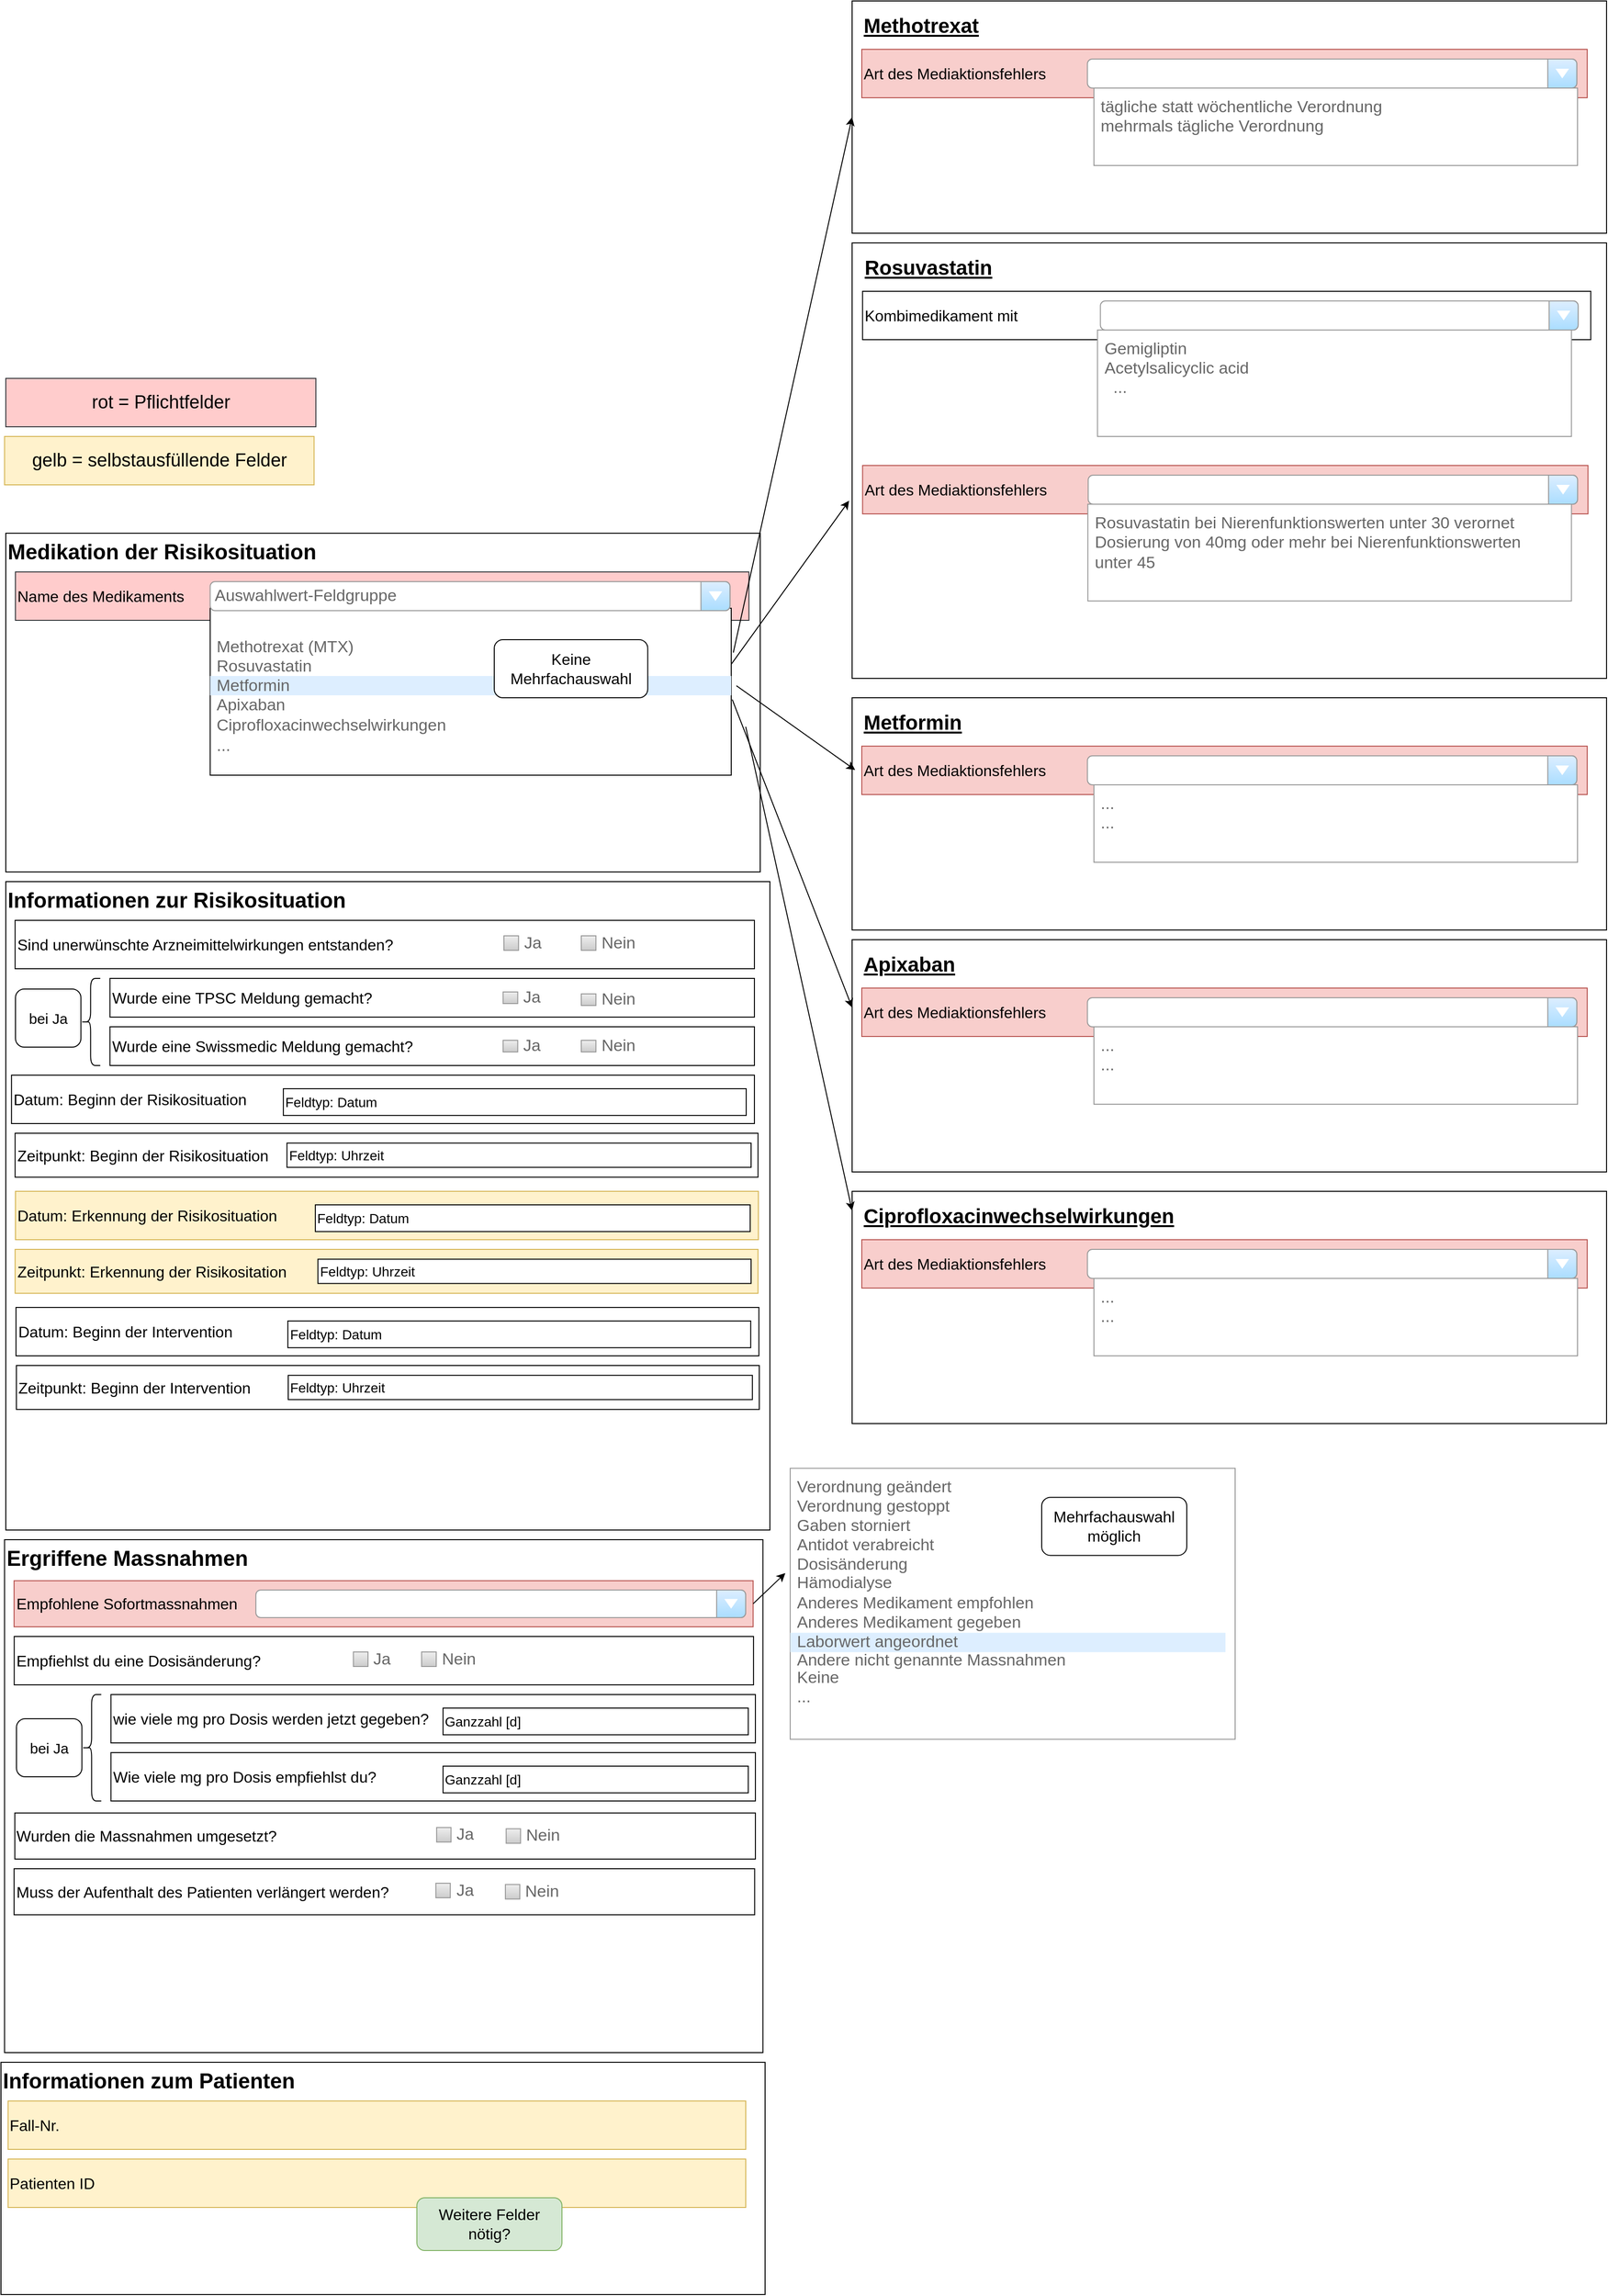 <mxfile version="21.6.8" type="github">
  <diagram name="Seite-1" id="8O7nqMV1pDiucMTswJLM">
    <mxGraphModel dx="5514" dy="3504" grid="1" gridSize="10" guides="1" tooltips="1" connect="1" arrows="1" fold="1" page="1" pageScale="1" pageWidth="827" pageHeight="1169" math="0" shadow="0">
      <root>
        <mxCell id="0" />
        <mxCell id="1" parent="0" />
        <mxCell id="Xl2gw3tBLQ9xComEteI--182" value="Ergriffene Massnahmen" style="html=1;whiteSpace=wrap;container=1;verticalAlign=top;align=left;fontStyle=1;fontSize=22;" parent="1" vertex="1">
          <mxGeometry x="-2926.29" y="-660" width="784.06" height="530" as="geometry" />
        </mxCell>
        <mxCell id="Xl2gw3tBLQ9xComEteI--183" value="&lt;font style=&quot;font-size: 16px;&quot;&gt;Empfohlene Sofortmassnahmen&lt;/font&gt;" style="html=1;whiteSpace=wrap;container=1;align=left;movable=1;resizable=1;rotatable=1;deletable=1;editable=1;locked=0;connectable=1;fillColor=#f8cecc;strokeColor=#b85450;" parent="Xl2gw3tBLQ9xComEteI--182" vertex="1">
          <mxGeometry x="9.84" y="42.4" width="764.1" height="47.6" as="geometry" />
        </mxCell>
        <mxCell id="Xl2gw3tBLQ9xComEteI--184" value="" style="strokeWidth=1;shadow=0;dashed=0;align=center;html=1;shape=mxgraph.mockup.forms.comboBox;strokeColor=#999999;fillColor=#ddeeff;align=left;fillColor2=#aaddff;mainText=;fontColor=#666666;fontSize=17;spacingLeft=3;movable=1;resizable=1;rotatable=1;deletable=1;editable=1;locked=0;connectable=1;" parent="Xl2gw3tBLQ9xComEteI--183" vertex="1">
          <mxGeometry x="250" y="9.56" width="506.37" height="28.48" as="geometry" />
        </mxCell>
        <mxCell id="Xl2gw3tBLQ9xComEteI--187" value="&lt;font style=&quot;font-size: 16px;&quot;&gt;Muss der Aufenthalt des Patienten verlängert werden?&lt;/font&gt;" style="html=1;whiteSpace=wrap;container=1;align=left;movable=1;resizable=1;rotatable=1;deletable=1;editable=1;locked=0;connectable=1;" parent="Xl2gw3tBLQ9xComEteI--182" vertex="1">
          <mxGeometry x="9.845" y="340" width="765.666" height="47.6" as="geometry" />
        </mxCell>
        <mxCell id="Xl2gw3tBLQ9xComEteI--188" value="Ja" style="strokeWidth=1;shadow=0;dashed=0;align=center;html=1;shape=mxgraph.mockup.forms.rrect;rSize=0;fillColor=#eeeeee;strokeColor=#999999;gradientColor=#cccccc;align=left;spacingLeft=4;fontSize=17;fontColor=#666666;labelPosition=right;" parent="Xl2gw3tBLQ9xComEteI--187" vertex="1">
          <mxGeometry x="436.088" y="15" width="14.874" height="15" as="geometry" />
        </mxCell>
        <mxCell id="Xl2gw3tBLQ9xComEteI--189" value="Nein" style="strokeWidth=1;shadow=0;dashed=0;align=center;html=1;shape=mxgraph.mockup.forms.rrect;rSize=0;fillColor=#eeeeee;strokeColor=#999999;gradientColor=#cccccc;align=left;spacingLeft=4;fontSize=17;fontColor=#666666;labelPosition=right;" parent="Xl2gw3tBLQ9xComEteI--187" vertex="1">
          <mxGeometry x="507.979" y="16.3" width="14.874" height="15" as="geometry" />
        </mxCell>
        <mxCell id="Xl2gw3tBLQ9xComEteI--190" value="&lt;font style=&quot;font-size: 16px;&quot;&gt;Wurden die Massnahmen umgesetzt?&lt;/font&gt;" style="html=1;whiteSpace=wrap;container=1;align=left;movable=1;resizable=1;rotatable=1;deletable=1;editable=1;locked=0;connectable=1;" parent="Xl2gw3tBLQ9xComEteI--182" vertex="1">
          <mxGeometry x="10.625" y="282.4" width="765.666" height="47.6" as="geometry" />
        </mxCell>
        <mxCell id="Xl2gw3tBLQ9xComEteI--191" value="Ja" style="strokeWidth=1;shadow=0;dashed=0;align=center;html=1;shape=mxgraph.mockup.forms.rrect;rSize=0;fillColor=#eeeeee;strokeColor=#999999;gradientColor=#cccccc;align=left;spacingLeft=4;fontSize=17;fontColor=#666666;labelPosition=right;" parent="Xl2gw3tBLQ9xComEteI--190" vertex="1">
          <mxGeometry x="436.088" y="15" width="14.874" height="15" as="geometry" />
        </mxCell>
        <mxCell id="Xl2gw3tBLQ9xComEteI--192" value="Nein" style="strokeWidth=1;shadow=0;dashed=0;align=center;html=1;shape=mxgraph.mockup.forms.rrect;rSize=0;fillColor=#eeeeee;strokeColor=#999999;gradientColor=#cccccc;align=left;spacingLeft=4;fontSize=17;fontColor=#666666;labelPosition=right;" parent="Xl2gw3tBLQ9xComEteI--190" vertex="1">
          <mxGeometry x="507.979" y="16.3" width="14.874" height="15" as="geometry" />
        </mxCell>
        <mxCell id="FquiktFZvUAVzPGzPpoy-2" value="&lt;font style=&quot;font-size: 16px;&quot;&gt;wie viele mg pro Dosis werden jetzt gegeben?&lt;/font&gt;" style="html=1;whiteSpace=wrap;container=1;align=left;movable=1;resizable=1;rotatable=1;deletable=1;editable=1;locked=0;connectable=1;" parent="Xl2gw3tBLQ9xComEteI--182" vertex="1">
          <mxGeometry x="110" y="160" width="666.29" height="50" as="geometry" />
        </mxCell>
        <mxCell id="FquiktFZvUAVzPGzPpoy-3" value="&lt;font style=&quot;font-size: 14px;&quot;&gt;Ganzzahl [d]&lt;/font&gt;" style="rounded=0;whiteSpace=wrap;html=1;align=left;" parent="FquiktFZvUAVzPGzPpoy-2" vertex="1">
          <mxGeometry x="343.357" y="14" width="315.575" height="27.62" as="geometry" />
        </mxCell>
        <mxCell id="FquiktFZvUAVzPGzPpoy-4" value="&lt;font style=&quot;font-size: 16px;&quot;&gt;Wie viele mg pro Dosis empfiehlst du?&lt;/font&gt;" style="html=1;whiteSpace=wrap;container=1;align=left;movable=1;resizable=1;rotatable=1;deletable=1;editable=1;locked=0;connectable=1;" parent="Xl2gw3tBLQ9xComEteI--182" vertex="1">
          <mxGeometry x="110" y="220" width="666.29" height="50" as="geometry" />
        </mxCell>
        <mxCell id="FquiktFZvUAVzPGzPpoy-5" value="&lt;font style=&quot;font-size: 14px;&quot;&gt;Ganzzahl [d]&lt;/font&gt;" style="rounded=0;whiteSpace=wrap;html=1;align=left;" parent="FquiktFZvUAVzPGzPpoy-4" vertex="1">
          <mxGeometry x="343.357" y="14" width="315.575" height="27.62" as="geometry" />
        </mxCell>
        <mxCell id="FquiktFZvUAVzPGzPpoy-6" value="" style="shape=curlyBracket;whiteSpace=wrap;html=1;rounded=1;labelPosition=left;verticalLabelPosition=middle;align=right;verticalAlign=middle;" parent="Xl2gw3tBLQ9xComEteI--182" vertex="1">
          <mxGeometry x="80" y="160" width="20" height="110" as="geometry" />
        </mxCell>
        <mxCell id="FquiktFZvUAVzPGzPpoy-51" value="&lt;font style=&quot;font-size: 15px;&quot;&gt;bei Ja&lt;/font&gt;" style="rounded=1;whiteSpace=wrap;html=1;" parent="Xl2gw3tBLQ9xComEteI--182" vertex="1">
          <mxGeometry x="12.33" y="185" width="67.65" height="60" as="geometry" />
        </mxCell>
        <mxCell id="FquiktFZvUAVzPGzPpoy-77" value="&lt;font style=&quot;font-size: 16px;&quot;&gt;Empfiehlst du eine Dosisänderung?&lt;/font&gt;" style="html=1;whiteSpace=wrap;container=1;align=left;movable=1;resizable=1;rotatable=1;deletable=1;editable=1;locked=0;connectable=1;" parent="Xl2gw3tBLQ9xComEteI--182" vertex="1">
          <mxGeometry x="10" y="100" width="764.35" height="50" as="geometry" />
        </mxCell>
        <mxCell id="FquiktFZvUAVzPGzPpoy-78" value="Ja" style="strokeWidth=1;shadow=0;dashed=0;align=center;html=1;shape=mxgraph.mockup.forms.rrect;rSize=0;fillColor=#eeeeee;strokeColor=#999999;gradientColor=#cccccc;align=left;spacingLeft=4;fontSize=17;fontColor=#666666;labelPosition=right;" parent="FquiktFZvUAVzPGzPpoy-77" vertex="1">
          <mxGeometry x="350.633" y="16" width="15.118" height="15" as="geometry" />
        </mxCell>
        <mxCell id="FquiktFZvUAVzPGzPpoy-79" value="Nein" style="strokeWidth=1;shadow=0;dashed=0;align=center;html=1;shape=mxgraph.mockup.forms.rrect;rSize=0;fillColor=#eeeeee;strokeColor=#999999;gradientColor=#cccccc;align=left;spacingLeft=4;fontSize=17;fontColor=#666666;labelPosition=right;" parent="FquiktFZvUAVzPGzPpoy-77" vertex="1">
          <mxGeometry x="421.185" y="16" width="15.118" height="15" as="geometry" />
        </mxCell>
        <mxCell id="Xl2gw3tBLQ9xComEteI--193" value="" style="strokeWidth=1;shadow=0;dashed=0;align=center;html=1;shape=mxgraph.mockup.forms.rrect;rSize=0;strokeColor=#999999;fillColor=#ffffff;" parent="1" vertex="1">
          <mxGeometry x="-2114" y="-733.8" width="460" height="280" as="geometry" />
        </mxCell>
        <mxCell id="Xl2gw3tBLQ9xComEteI--194" value="Verordnung gestoppt" style="strokeWidth=1;shadow=0;dashed=0;align=center;html=1;shape=mxgraph.mockup.forms.anchor;fontSize=17;fontColor=#666666;align=left;spacingLeft=5;resizeWidth=1;whiteSpace=wrap;" parent="Xl2gw3tBLQ9xComEteI--193" vertex="1">
          <mxGeometry width="450" height="20" relative="1" as="geometry">
            <mxPoint y="30" as="offset" />
          </mxGeometry>
        </mxCell>
        <mxCell id="Xl2gw3tBLQ9xComEteI--195" value="Gaben storniert" style="strokeWidth=1;shadow=0;dashed=0;align=center;html=1;shape=mxgraph.mockup.forms.anchor;fontSize=17;fontColor=#666666;align=left;spacingLeft=5;resizeWidth=1;whiteSpace=wrap;" parent="Xl2gw3tBLQ9xComEteI--193" vertex="1">
          <mxGeometry width="450" height="20" relative="1" as="geometry">
            <mxPoint y="50" as="offset" />
          </mxGeometry>
        </mxCell>
        <mxCell id="Xl2gw3tBLQ9xComEteI--196" value="Laborwert angeordnet" style="strokeWidth=1;shadow=0;dashed=0;align=center;html=1;shape=mxgraph.mockup.forms.rrect;rSize=0;fontSize=17;fontColor=#666666;align=left;spacingLeft=5;fillColor=#ddeeff;strokeColor=none;resizeWidth=1;whiteSpace=wrap;labelBorderColor=none;" parent="Xl2gw3tBLQ9xComEteI--193" vertex="1">
          <mxGeometry width="450" height="20" relative="1" as="geometry">
            <mxPoint y="170" as="offset" />
          </mxGeometry>
        </mxCell>
        <mxCell id="Xl2gw3tBLQ9xComEteI--197" value="Dosisänderung" style="strokeWidth=1;shadow=0;dashed=0;align=center;html=1;shape=mxgraph.mockup.forms.anchor;fontSize=17;fontColor=#666666;align=left;spacingLeft=5;resizeWidth=1;whiteSpace=wrap;" parent="Xl2gw3tBLQ9xComEteI--193" vertex="1">
          <mxGeometry width="450" height="20" relative="1" as="geometry">
            <mxPoint y="90" as="offset" />
          </mxGeometry>
        </mxCell>
        <mxCell id="Xl2gw3tBLQ9xComEteI--198" value="..." style="strokeWidth=1;shadow=0;dashed=0;align=center;html=1;shape=mxgraph.mockup.forms.anchor;fontSize=17;fontColor=#666666;align=left;spacingLeft=5;resizeWidth=1;whiteSpace=wrap;container=0;" parent="Xl2gw3tBLQ9xComEteI--193" vertex="1">
          <mxGeometry y="226.66" width="450" height="20" as="geometry">
            <mxRectangle x="-1530" y="270" width="60" height="30" as="alternateBounds" />
          </mxGeometry>
        </mxCell>
        <mxCell id="Xl2gw3tBLQ9xComEteI--199" value="Hämodialyse" style="strokeWidth=1;shadow=0;dashed=0;align=center;html=1;shape=mxgraph.mockup.forms.anchor;fontSize=17;fontColor=#666666;align=left;spacingLeft=5;resizeWidth=1;whiteSpace=wrap;" parent="Xl2gw3tBLQ9xComEteI--193" vertex="1">
          <mxGeometry y="110" width="450" height="16.66" as="geometry" />
        </mxCell>
        <mxCell id="Xl2gw3tBLQ9xComEteI--200" value="Keine" style="strokeWidth=1;shadow=0;dashed=0;align=center;html=1;shape=mxgraph.mockup.forms.anchor;fontSize=17;fontColor=#666666;align=left;spacingLeft=5;resizeWidth=1;whiteSpace=wrap;" parent="Xl2gw3tBLQ9xComEteI--193" vertex="1">
          <mxGeometry y="206.66" width="450" height="20" as="geometry" />
        </mxCell>
        <mxCell id="Xl2gw3tBLQ9xComEteI--201" value="Andere nicht genannte Massnahmen" style="strokeWidth=1;shadow=0;dashed=0;align=center;html=1;shape=mxgraph.mockup.forms.anchor;fontSize=17;fontColor=#666666;align=left;spacingLeft=5;resizeWidth=1;whiteSpace=wrap;" parent="Xl2gw3tBLQ9xComEteI--193" vertex="1">
          <mxGeometry y="190" width="450" height="16.66" as="geometry" />
        </mxCell>
        <mxCell id="Xl2gw3tBLQ9xComEteI--202" value="Anderes Medikament empfohlen" style="strokeWidth=1;shadow=0;dashed=0;align=center;html=1;shape=mxgraph.mockup.forms.anchor;fontSize=17;fontColor=#666666;align=left;spacingLeft=5;resizeWidth=1;whiteSpace=wrap;" parent="Xl2gw3tBLQ9xComEteI--193" vertex="1">
          <mxGeometry y="130" width="450" height="20" as="geometry" />
        </mxCell>
        <mxCell id="Xl2gw3tBLQ9xComEteI--203" value="Anderes Medikament gegeben" style="strokeWidth=1;shadow=0;dashed=0;align=center;html=1;shape=mxgraph.mockup.forms.anchor;fontSize=17;fontColor=#666666;align=left;spacingLeft=5;resizeWidth=1;whiteSpace=wrap;" parent="Xl2gw3tBLQ9xComEteI--193" vertex="1">
          <mxGeometry y="150" width="450" height="20" as="geometry" />
        </mxCell>
        <mxCell id="Xl2gw3tBLQ9xComEteI--204" value="Antidot verabreicht" style="strokeWidth=1;shadow=0;dashed=0;align=center;html=1;shape=mxgraph.mockup.forms.anchor;fontSize=17;fontColor=#666666;align=left;spacingLeft=5;resizeWidth=1;whiteSpace=wrap;container=0;" parent="Xl2gw3tBLQ9xComEteI--193" vertex="1">
          <mxGeometry y="70" width="450" height="20" as="geometry">
            <mxRectangle x="-1530" y="270" width="60" height="30" as="alternateBounds" />
          </mxGeometry>
        </mxCell>
        <mxCell id="Xl2gw3tBLQ9xComEteI--205" value="&lt;font style=&quot;font-size: 16px;&quot;&gt;Mehrfachauswahl möglich&lt;/font&gt;" style="rounded=1;whiteSpace=wrap;html=1;" parent="Xl2gw3tBLQ9xComEteI--193" vertex="1">
          <mxGeometry x="260" y="30" width="150" height="60" as="geometry" />
        </mxCell>
        <mxCell id="FquiktFZvUAVzPGzPpoy-52" value="Verordnung geändert" style="strokeWidth=1;shadow=0;dashed=0;align=center;html=1;shape=mxgraph.mockup.forms.anchor;fontSize=17;fontColor=#666666;align=left;spacingLeft=5;resizeWidth=1;whiteSpace=wrap;" parent="Xl2gw3tBLQ9xComEteI--193" vertex="1">
          <mxGeometry y="10" width="450" height="20" as="geometry" />
        </mxCell>
        <mxCell id="Xl2gw3tBLQ9xComEteI--206" value="" style="endArrow=classic;html=1;rounded=0;entryX=-0.011;entryY=0.387;entryDx=0;entryDy=0;entryPerimeter=0;exitX=1;exitY=0.5;exitDx=0;exitDy=0;" parent="1" source="Xl2gw3tBLQ9xComEteI--183" target="Xl2gw3tBLQ9xComEteI--193" edge="1">
          <mxGeometry width="50" height="50" relative="1" as="geometry">
            <mxPoint x="-2386.87" y="-190" as="sourcePoint" />
            <mxPoint x="-2336.87" y="-240" as="targetPoint" />
          </mxGeometry>
        </mxCell>
        <mxCell id="Xl2gw3tBLQ9xComEteI--208" value="Medikation der Risikosituation" style="html=1;whiteSpace=wrap;container=1;verticalAlign=top;align=left;fontStyle=1;fontSize=22;" parent="1" vertex="1">
          <mxGeometry x="-2925.0" y="-1700.0" width="780" height="350" as="geometry" />
        </mxCell>
        <mxCell id="Xl2gw3tBLQ9xComEteI--209" value="&lt;font style=&quot;font-size: 16px;&quot;&gt;Name des Medikaments&lt;/font&gt;" style="html=1;whiteSpace=wrap;container=1;align=left;movable=0;resizable=0;rotatable=0;deletable=0;editable=0;locked=1;connectable=0;fillColor=#ffcccc;strokeColor=#36393d;" parent="Xl2gw3tBLQ9xComEteI--208" vertex="1">
          <mxGeometry x="9.95" y="40" width="758.37" height="50" as="geometry" />
        </mxCell>
        <mxCell id="Xl2gw3tBLQ9xComEteI--98" value="" style="strokeWidth=1;shadow=0;dashed=0;align=center;html=1;shape=mxgraph.mockup.forms.rrect;rSize=0;movable=0;resizable=0;rotatable=0;deletable=0;editable=0;locked=1;connectable=0;" parent="Xl2gw3tBLQ9xComEteI--208" vertex="1">
          <mxGeometry x="211.3" y="77.5" width="538.7" height="172.5" as="geometry" />
        </mxCell>
        <mxCell id="Xl2gw3tBLQ9xComEteI--99" value="Methotrexat (MTX)" style="strokeWidth=1;shadow=0;dashed=0;align=center;html=1;shape=mxgraph.mockup.forms.anchor;fontSize=17;fontColor=#666666;align=left;spacingLeft=5;resizeWidth=1;whiteSpace=wrap;" parent="Xl2gw3tBLQ9xComEteI--98" vertex="1">
          <mxGeometry width="538.7" height="20" relative="1" as="geometry">
            <mxPoint y="30" as="offset" />
          </mxGeometry>
        </mxCell>
        <mxCell id="Xl2gw3tBLQ9xComEteI--100" value="Rosuvastatin" style="strokeWidth=1;shadow=0;dashed=0;align=center;html=1;shape=mxgraph.mockup.forms.anchor;fontSize=17;fontColor=#666666;align=left;spacingLeft=5;resizeWidth=1;whiteSpace=wrap;" parent="Xl2gw3tBLQ9xComEteI--98" vertex="1">
          <mxGeometry width="538.7" height="20" relative="1" as="geometry">
            <mxPoint y="50" as="offset" />
          </mxGeometry>
        </mxCell>
        <mxCell id="Xl2gw3tBLQ9xComEteI--101" value="Metformin" style="strokeWidth=1;shadow=0;dashed=0;align=center;html=1;shape=mxgraph.mockup.forms.rrect;rSize=0;fontSize=17;fontColor=#666666;align=left;spacingLeft=5;fillColor=#ddeeff;strokeColor=none;resizeWidth=1;whiteSpace=wrap;" parent="Xl2gw3tBLQ9xComEteI--98" vertex="1">
          <mxGeometry width="538.7" height="20" relative="1" as="geometry">
            <mxPoint y="70" as="offset" />
          </mxGeometry>
        </mxCell>
        <mxCell id="Xl2gw3tBLQ9xComEteI--102" value="Apixaban" style="strokeWidth=1;shadow=0;dashed=0;align=center;html=1;shape=mxgraph.mockup.forms.anchor;fontSize=17;fontColor=#666666;align=left;spacingLeft=5;resizeWidth=1;whiteSpace=wrap;" parent="Xl2gw3tBLQ9xComEteI--98" vertex="1">
          <mxGeometry width="538.7" height="20" relative="1" as="geometry">
            <mxPoint y="90" as="offset" />
          </mxGeometry>
        </mxCell>
        <mxCell id="Jt8GE6jkNL4GzKu6u1VT-1" value="Ciprofloxacinwechselwirkungen" style="strokeWidth=1;shadow=0;dashed=0;align=center;html=1;shape=mxgraph.mockup.forms.anchor;fontSize=17;fontColor=#666666;align=left;spacingLeft=5;resizeWidth=1;whiteSpace=wrap;" vertex="1" parent="Xl2gw3tBLQ9xComEteI--98">
          <mxGeometry y="111.618" width="538.7" height="20.294" as="geometry" />
        </mxCell>
        <mxCell id="Jt8GE6jkNL4GzKu6u1VT-2" value="..." style="strokeWidth=1;shadow=0;dashed=0;align=center;html=1;shape=mxgraph.mockup.forms.anchor;fontSize=17;fontColor=#666666;align=left;spacingLeft=5;resizeWidth=1;whiteSpace=wrap;" vertex="1" parent="Xl2gw3tBLQ9xComEteI--98">
          <mxGeometry y="131.912" width="538.7" height="20.294" as="geometry" />
        </mxCell>
        <mxCell id="Xl2gw3tBLQ9xComEteI--103" value="&lt;font style=&quot;font-size: 16px;&quot;&gt;Keine Mehrfachauswahl&lt;/font&gt;" style="rounded=1;whiteSpace=wrap;html=1;" parent="Xl2gw3tBLQ9xComEteI--98" vertex="1">
          <mxGeometry x="293.7" y="32.5" width="158.71" height="60" as="geometry" />
        </mxCell>
        <mxCell id="Xl2gw3tBLQ9xComEteI--236" value="Auswahlwert-Feldgruppe" style="strokeWidth=1;shadow=0;dashed=0;align=center;html=1;shape=mxgraph.mockup.forms.comboBox;strokeColor=#999999;fillColor=#ddeeff;align=left;fillColor2=#aaddff;mainText=;fontColor=#666666;fontSize=17;spacingLeft=3;container=1;movable=1;resizable=1;rotatable=1;deletable=1;editable=1;locked=0;connectable=1;" parent="1" vertex="1">
          <mxGeometry x="-2713.7" y="-1650.0" width="537.41" height="30" as="geometry" />
        </mxCell>
        <mxCell id="Xl2gw3tBLQ9xComEteI--39" value="" style="endArrow=classic;html=1;rounded=0;exitX=1;exitY=0.336;exitDx=0;exitDy=0;entryX=-0.004;entryY=0.592;entryDx=0;entryDy=0;entryPerimeter=0;exitPerimeter=0;" parent="1" source="Xl2gw3tBLQ9xComEteI--98" target="Xl2gw3tBLQ9xComEteI--36" edge="1">
          <mxGeometry width="50" height="50" relative="1" as="geometry">
            <mxPoint x="-1480" y="-1500" as="sourcePoint" />
            <mxPoint x="-1330" y="-1610" as="targetPoint" />
          </mxGeometry>
        </mxCell>
        <mxCell id="Xl2gw3tBLQ9xComEteI--120" value="Informationen zur Risikosituation" style="html=1;whiteSpace=wrap;container=1;verticalAlign=top;align=left;fontStyle=1;fontSize=22;" parent="1" vertex="1">
          <mxGeometry x="-2925" y="-1340" width="790" height="670" as="geometry" />
        </mxCell>
        <mxCell id="Xl2gw3tBLQ9xComEteI--129" value="&lt;font style=&quot;font-size: 16px;&quot;&gt;Datum: Erkennung der Risikosituation&lt;/font&gt;" style="html=1;whiteSpace=wrap;container=1;align=left;movable=1;resizable=1;rotatable=1;deletable=1;editable=1;locked=0;connectable=1;fillColor=#fff2cc;strokeColor=#d6b656;" parent="Xl2gw3tBLQ9xComEteI--120" vertex="1">
          <mxGeometry x="10.022" y="320" width="768.093" height="50" as="geometry" />
        </mxCell>
        <mxCell id="Xl2gw3tBLQ9xComEteI--130" value="&lt;font style=&quot;font-size: 14px;&quot;&gt;Feldtyp: Datum&lt;/font&gt;" style="rounded=0;whiteSpace=wrap;html=1;align=left;movable=1;resizable=1;rotatable=1;deletable=1;editable=1;locked=0;connectable=1;" parent="Xl2gw3tBLQ9xComEteI--129" vertex="1">
          <mxGeometry x="310" y="14" width="449.61" height="27.62" as="geometry" />
        </mxCell>
        <mxCell id="Xl2gw3tBLQ9xComEteI--131" value="&lt;font style=&quot;font-size: 16px;&quot;&gt;Zeitpunkt: Erkennung der Risikositation&lt;/font&gt;" style="html=1;whiteSpace=wrap;container=1;align=left;movable=0;resizable=0;rotatable=0;deletable=0;editable=0;locked=1;connectable=0;fillColor=#fff2cc;strokeColor=#d6b656;" parent="Xl2gw3tBLQ9xComEteI--120" vertex="1">
          <mxGeometry x="9.626" y="380" width="768.093" height="45.38" as="geometry" />
        </mxCell>
        <mxCell id="Xl2gw3tBLQ9xComEteI--132" value="&lt;font style=&quot;font-size: 14px;&quot;&gt;Feldtyp: Uhrzeit&lt;/font&gt;" style="rounded=0;whiteSpace=wrap;html=1;align=left;" parent="Xl2gw3tBLQ9xComEteI--131" vertex="1">
          <mxGeometry x="313.091" y="10.16" width="447.842" height="25.07" as="geometry" />
        </mxCell>
        <mxCell id="Jt8GE6jkNL4GzKu6u1VT-21" value="&lt;font style=&quot;font-size: 16px;&quot;&gt;Sind unerwünschte Arzneimittelwirkungen entstanden?&lt;/font&gt;" style="html=1;whiteSpace=wrap;container=1;align=left;movable=0;resizable=0;rotatable=0;deletable=0;editable=0;locked=1;connectable=0;" vertex="1" parent="Xl2gw3tBLQ9xComEteI--120">
          <mxGeometry x="9.63" y="40" width="764.35" height="50" as="geometry" />
        </mxCell>
        <mxCell id="Jt8GE6jkNL4GzKu6u1VT-63" value="" style="shape=curlyBracket;whiteSpace=wrap;html=1;rounded=1;labelPosition=left;verticalLabelPosition=middle;align=right;verticalAlign=middle;movable=0;resizable=0;rotatable=0;deletable=0;editable=0;locked=1;connectable=0;" vertex="1" parent="Xl2gw3tBLQ9xComEteI--120">
          <mxGeometry x="77.67" y="100" width="20" height="90" as="geometry" />
        </mxCell>
        <mxCell id="Jt8GE6jkNL4GzKu6u1VT-59" value="&lt;font style=&quot;font-size: 16px;&quot;&gt;Wurde eine Swissmedic Meldung gemacht?&lt;/font&gt;" style="html=1;whiteSpace=wrap;container=1;align=left;movable=0;resizable=0;rotatable=0;deletable=0;editable=0;locked=1;connectable=0;" vertex="1" parent="Xl2gw3tBLQ9xComEteI--120">
          <mxGeometry x="107.69" y="150" width="666.29" height="40" as="geometry" />
        </mxCell>
        <mxCell id="Jt8GE6jkNL4GzKu6u1VT-68" value="Ja" style="strokeWidth=1;shadow=0;dashed=0;align=center;html=1;shape=mxgraph.mockup.forms.rrect;rSize=0;fillColor=#eeeeee;strokeColor=#999999;gradientColor=#cccccc;align=left;spacingLeft=4;fontSize=17;fontColor=#666666;labelPosition=right;" vertex="1" parent="Jt8GE6jkNL4GzKu6u1VT-59">
          <mxGeometry x="406.463" y="14" width="15.118" height="12" as="geometry" />
        </mxCell>
        <mxCell id="Jt8GE6jkNL4GzKu6u1VT-69" value="Nein" style="strokeWidth=1;shadow=0;dashed=0;align=center;html=1;shape=mxgraph.mockup.forms.rrect;rSize=0;fillColor=#eeeeee;strokeColor=#999999;gradientColor=#cccccc;align=left;spacingLeft=4;fontSize=17;fontColor=#666666;labelPosition=right;" vertex="1" parent="Jt8GE6jkNL4GzKu6u1VT-59">
          <mxGeometry x="487.305" y="14" width="15.118" height="12" as="geometry" />
        </mxCell>
        <mxCell id="Jt8GE6jkNL4GzKu6u1VT-62" value="&lt;font style=&quot;font-size: 15px;&quot;&gt;bei Ja&lt;/font&gt;" style="rounded=1;whiteSpace=wrap;html=1;movable=0;resizable=0;rotatable=0;deletable=0;editable=0;locked=1;connectable=0;" vertex="1" parent="Xl2gw3tBLQ9xComEteI--120">
          <mxGeometry x="10.02" y="111" width="67.65" height="60" as="geometry" />
        </mxCell>
        <mxCell id="Jt8GE6jkNL4GzKu6u1VT-57" value="&lt;font style=&quot;font-size: 16px;&quot;&gt;Wurde eine TPSC Meldung gemacht?&lt;/font&gt;" style="html=1;whiteSpace=wrap;container=1;align=left;movable=0;resizable=0;rotatable=0;deletable=0;editable=0;locked=1;connectable=0;" vertex="1" parent="Xl2gw3tBLQ9xComEteI--120">
          <mxGeometry x="107.69" y="100" width="666.29" height="40" as="geometry" />
        </mxCell>
        <mxCell id="Jt8GE6jkNL4GzKu6u1VT-66" value="Ja" style="strokeWidth=1;shadow=0;dashed=0;align=center;html=1;shape=mxgraph.mockup.forms.rrect;rSize=0;fillColor=#eeeeee;strokeColor=#999999;gradientColor=#cccccc;align=left;spacingLeft=4;fontSize=17;fontColor=#666666;labelPosition=right;" vertex="1" parent="Jt8GE6jkNL4GzKu6u1VT-57">
          <mxGeometry x="406.463" y="14" width="15.118" height="12" as="geometry" />
        </mxCell>
        <mxCell id="Jt8GE6jkNL4GzKu6u1VT-67" value="Nein" style="strokeWidth=1;shadow=0;dashed=0;align=center;html=1;shape=mxgraph.mockup.forms.rrect;rSize=0;fillColor=#eeeeee;strokeColor=#999999;gradientColor=#cccccc;align=left;spacingLeft=4;fontSize=17;fontColor=#666666;labelPosition=right;" vertex="1" parent="Jt8GE6jkNL4GzKu6u1VT-57">
          <mxGeometry x="487.305" y="16" width="15.118" height="12" as="geometry" />
        </mxCell>
        <mxCell id="Jt8GE6jkNL4GzKu6u1VT-77" value="&lt;font style=&quot;font-size: 16px;&quot;&gt;Zeitpunkt: Beginn der Intervention&lt;/font&gt;" style="html=1;whiteSpace=wrap;container=1;align=left;movable=1;resizable=1;rotatable=1;deletable=1;editable=1;locked=0;connectable=1;" vertex="1" parent="Xl2gw3tBLQ9xComEteI--120">
          <mxGeometry x="10.952" y="500" width="768.093" height="45.38" as="geometry" />
        </mxCell>
        <mxCell id="Jt8GE6jkNL4GzKu6u1VT-78" value="&lt;font style=&quot;font-size: 14px;&quot;&gt;Feldtyp: Uhrzeit&lt;/font&gt;" style="rounded=0;whiteSpace=wrap;html=1;align=left;" vertex="1" parent="Jt8GE6jkNL4GzKu6u1VT-77">
          <mxGeometry x="281.067" y="10.16" width="479.862" height="25.07" as="geometry" />
        </mxCell>
        <mxCell id="Jt8GE6jkNL4GzKu6u1VT-79" value="&lt;font style=&quot;font-size: 16px;&quot;&gt;Datum: Beginn der Intervention&lt;/font&gt;" style="html=1;whiteSpace=wrap;container=1;align=left;movable=1;resizable=1;rotatable=1;deletable=1;editable=1;locked=0;connectable=1;" vertex="1" parent="Xl2gw3tBLQ9xComEteI--120">
          <mxGeometry x="10.55" y="440" width="768.09" height="50" as="geometry" />
        </mxCell>
        <mxCell id="Jt8GE6jkNL4GzKu6u1VT-80" value="&lt;font style=&quot;font-size: 14px;&quot;&gt;Feldtyp: Datum&lt;/font&gt;" style="rounded=0;whiteSpace=wrap;html=1;align=left;" vertex="1" parent="Jt8GE6jkNL4GzKu6u1VT-79">
          <mxGeometry x="281.066" y="14.0" width="478.546" height="27.62" as="geometry" />
        </mxCell>
        <mxCell id="Jt8GE6jkNL4GzKu6u1VT-75" value="&lt;font style=&quot;font-size: 16px;&quot;&gt;Datum: Beginn der Risikosituation&lt;/font&gt;" style="html=1;whiteSpace=wrap;container=1;align=left;movable=1;resizable=1;rotatable=1;deletable=1;editable=1;locked=0;connectable=1;" vertex="1" parent="Xl2gw3tBLQ9xComEteI--120">
          <mxGeometry x="5.89" y="200.0" width="768.09" height="50" as="geometry" />
        </mxCell>
        <mxCell id="Jt8GE6jkNL4GzKu6u1VT-76" value="&lt;font style=&quot;font-size: 14px;&quot;&gt;Feldtyp: Datum&lt;/font&gt;" style="rounded=0;whiteSpace=wrap;html=1;align=left;" vertex="1" parent="Jt8GE6jkNL4GzKu6u1VT-75">
          <mxGeometry x="281.066" y="14.0" width="478.546" height="27.62" as="geometry" />
        </mxCell>
        <mxCell id="Jt8GE6jkNL4GzKu6u1VT-23" value="Nein" style="strokeWidth=1;shadow=0;dashed=0;align=center;html=1;shape=mxgraph.mockup.forms.rrect;rSize=0;fillColor=#eeeeee;strokeColor=#999999;gradientColor=#cccccc;align=left;spacingLeft=4;fontSize=17;fontColor=#666666;labelPosition=right;" vertex="1" parent="1">
          <mxGeometry x="-2330.005" y="-1284" width="15.118" height="15" as="geometry" />
        </mxCell>
        <mxCell id="Jt8GE6jkNL4GzKu6u1VT-22" value="Ja" style="strokeWidth=1;shadow=0;dashed=0;align=center;html=1;shape=mxgraph.mockup.forms.rrect;rSize=0;fillColor=#eeeeee;strokeColor=#999999;gradientColor=#cccccc;align=left;spacingLeft=4;fontSize=17;fontColor=#666666;labelPosition=right;" vertex="1" parent="1">
          <mxGeometry x="-2409.997" y="-1284" width="15.118" height="15" as="geometry" />
        </mxCell>
        <mxCell id="Jt8GE6jkNL4GzKu6u1VT-28" value="" style="group" vertex="1" connectable="0" parent="1">
          <mxGeometry x="-2050.0" y="-2000.0" width="780" height="450" as="geometry" />
        </mxCell>
        <mxCell id="Xl2gw3tBLQ9xComEteI--36" value="" style="html=1;whiteSpace=wrap;container=0;verticalAlign=top;align=left;fontStyle=1;fontSize=22;" parent="Jt8GE6jkNL4GzKu6u1VT-28" vertex="1">
          <mxGeometry width="780" height="450" as="geometry" />
        </mxCell>
        <mxCell id="Xl2gw3tBLQ9xComEteI--37" value="&lt;font style=&quot;font-size: 16px;&quot;&gt;Kombimedikament mit&lt;/font&gt;" style="html=1;whiteSpace=wrap;container=1;align=left;movable=1;resizable=1;rotatable=1;deletable=1;editable=1;locked=0;connectable=1;" parent="Jt8GE6jkNL4GzKu6u1VT-28" vertex="1">
          <mxGeometry x="10.81" y="50" width="752.9" height="50" as="geometry" />
        </mxCell>
        <mxCell id="Xl2gw3tBLQ9xComEteI--38" value="&lt;table&gt;&lt;tbody&gt;&lt;tr&gt;&lt;td&gt;&lt;br&gt;&lt;/td&gt;&lt;/tr&gt;&lt;tr&gt;&lt;td&gt;&lt;br&gt;&lt;/td&gt;&lt;/tr&gt;&lt;tr&gt;&lt;td&gt;&lt;br&gt;&lt;/td&gt;&lt;/tr&gt;&lt;tr&gt;&lt;td&gt;&lt;br&gt;&lt;/td&gt;&lt;/tr&gt;&lt;tr&gt;&lt;td&gt;&lt;br&gt;&lt;/td&gt;&lt;/tr&gt;&lt;/tbody&gt;&lt;/table&gt;" style="strokeWidth=1;shadow=0;dashed=0;align=center;html=1;shape=mxgraph.mockup.forms.comboBox;strokeColor=#999999;fillColor=#ddeeff;align=left;fillColor2=#aaddff;mainText=;fontColor=#666666;fontSize=17;spacingLeft=3;container=0;movable=1;resizable=1;rotatable=1;deletable=1;editable=1;locked=0;connectable=1;" parent="Xl2gw3tBLQ9xComEteI--37" vertex="1">
          <mxGeometry x="245.886" y="10" width="493.941" height="30" as="geometry" />
        </mxCell>
        <mxCell id="Xl2gw3tBLQ9xComEteI--264" value="" style="strokeWidth=1;shadow=0;dashed=0;align=center;html=1;shape=mxgraph.mockup.forms.rrect;rSize=0;strokeColor=#999999;fillColor=#ffffff;movable=1;resizable=1;rotatable=1;deletable=1;editable=1;locked=0;connectable=1;" parent="Jt8GE6jkNL4GzKu6u1VT-28" vertex="1">
          <mxGeometry x="253.71" y="90" width="490" height="110" as="geometry" />
        </mxCell>
        <mxCell id="Xl2gw3tBLQ9xComEteI--265" value="Gemigliptin" style="strokeWidth=1;shadow=0;dashed=0;align=center;html=1;shape=mxgraph.mockup.forms.anchor;fontSize=17;fontColor=#666666;align=left;spacingLeft=5;resizeWidth=1;whiteSpace=wrap;" parent="Xl2gw3tBLQ9xComEteI--264" vertex="1">
          <mxGeometry width="490" height="20" relative="1" as="geometry">
            <mxPoint y="10" as="offset" />
          </mxGeometry>
        </mxCell>
        <mxCell id="Xl2gw3tBLQ9xComEteI--266" value="Acetylsalicyclic acid" style="strokeWidth=1;shadow=0;dashed=0;align=center;html=1;shape=mxgraph.mockup.forms.anchor;fontSize=17;fontColor=#666666;align=left;spacingLeft=5;resizeWidth=1;whiteSpace=wrap;" parent="Xl2gw3tBLQ9xComEteI--264" vertex="1">
          <mxGeometry width="490" height="20" relative="1" as="geometry">
            <mxPoint y="30" as="offset" />
          </mxGeometry>
        </mxCell>
        <mxCell id="Xl2gw3tBLQ9xComEteI--268" value="..." style="strokeWidth=1;shadow=0;dashed=0;align=center;html=1;shape=mxgraph.mockup.forms.anchor;fontSize=17;fontColor=#666666;align=left;spacingLeft=5;resizeWidth=1;whiteSpace=wrap;" parent="Xl2gw3tBLQ9xComEteI--264" vertex="1">
          <mxGeometry width="490" height="20" relative="1" as="geometry">
            <mxPoint x="9" y="50" as="offset" />
          </mxGeometry>
        </mxCell>
        <mxCell id="Jt8GE6jkNL4GzKu6u1VT-12" value="&lt;font style=&quot;font-size: 16px;&quot;&gt;Art des Mediaktionsfehlers&lt;/font&gt;" style="html=1;whiteSpace=wrap;container=1;align=left;movable=1;resizable=1;rotatable=1;deletable=1;editable=1;locked=0;connectable=1;fillColor=#f8cecc;strokeColor=#b85450;" vertex="1" parent="Jt8GE6jkNL4GzKu6u1VT-28">
          <mxGeometry x="10.81" y="230.0" width="750" height="50" as="geometry" />
        </mxCell>
        <mxCell id="Jt8GE6jkNL4GzKu6u1VT-13" value="&lt;table&gt;&lt;tbody&gt;&lt;tr&gt;&lt;td&gt;&lt;br&gt;&lt;/td&gt;&lt;/tr&gt;&lt;tr&gt;&lt;td&gt;&lt;br&gt;&lt;/td&gt;&lt;/tr&gt;&lt;tr&gt;&lt;td&gt;&lt;br&gt;&lt;/td&gt;&lt;/tr&gt;&lt;tr&gt;&lt;td&gt;&lt;br&gt;&lt;/td&gt;&lt;/tr&gt;&lt;tr&gt;&lt;td&gt;&lt;br&gt;&lt;/td&gt;&lt;/tr&gt;&lt;/tbody&gt;&lt;/table&gt;" style="strokeWidth=1;shadow=0;dashed=0;align=center;html=1;shape=mxgraph.mockup.forms.comboBox;strokeColor=#999999;fillColor=#ddeeff;align=left;fillColor2=#aaddff;mainText=;fontColor=#666666;fontSize=17;spacingLeft=3;container=0;movable=1;resizable=1;rotatable=1;deletable=1;editable=1;locked=0;connectable=1;" vertex="1" parent="Jt8GE6jkNL4GzKu6u1VT-12">
          <mxGeometry x="233.279" y="10" width="505.96" height="30" as="geometry" />
        </mxCell>
        <mxCell id="Jt8GE6jkNL4GzKu6u1VT-15" value="" style="strokeWidth=1;shadow=0;dashed=0;align=center;html=1;shape=mxgraph.mockup.forms.rrect;rSize=0;strokeColor=#999999;fillColor=#ffffff;movable=1;resizable=1;rotatable=1;deletable=1;editable=1;locked=0;connectable=1;" vertex="1" parent="Jt8GE6jkNL4GzKu6u1VT-28">
          <mxGeometry x="243.71" y="270" width="500" height="100" as="geometry" />
        </mxCell>
        <mxCell id="Jt8GE6jkNL4GzKu6u1VT-16" value="Rosuvastatin bei Nierenfunktionswerten unter 30 verornet" style="strokeWidth=1;shadow=0;dashed=0;align=center;html=1;shape=mxgraph.mockup.forms.anchor;fontSize=17;fontColor=#666666;align=left;spacingLeft=5;resizeWidth=1;whiteSpace=wrap;" vertex="1" parent="Jt8GE6jkNL4GzKu6u1VT-15">
          <mxGeometry width="455.169" height="20" relative="1" as="geometry">
            <mxPoint y="10" as="offset" />
          </mxGeometry>
        </mxCell>
        <mxCell id="Jt8GE6jkNL4GzKu6u1VT-17" value="Dosierung von 40mg oder mehr bei Nierenfunktionswerten unter 45" style="strokeWidth=1;shadow=0;dashed=0;align=center;html=1;shape=mxgraph.mockup.forms.anchor;fontSize=17;fontColor=#666666;align=left;spacingLeft=5;resizeWidth=1;whiteSpace=wrap;" vertex="1" parent="Jt8GE6jkNL4GzKu6u1VT-15">
          <mxGeometry width="455.17" height="40" relative="1" as="geometry">
            <mxPoint y="30" as="offset" />
          </mxGeometry>
        </mxCell>
        <mxCell id="Jt8GE6jkNL4GzKu6u1VT-20" value="&lt;b style=&quot;font-size: 21px;&quot;&gt;&lt;font style=&quot;font-size: 21px;&quot;&gt;Rosuvastatin&lt;/font&gt;&lt;/b&gt;" style="rounded=0;whiteSpace=wrap;html=1;align=left;labelBorderColor=none;strokeColor=none;fontStyle=4;fontSize=21;" vertex="1" parent="Jt8GE6jkNL4GzKu6u1VT-28">
          <mxGeometry x="10.81" y="10.0" width="180" height="30" as="geometry" />
        </mxCell>
        <mxCell id="Jt8GE6jkNL4GzKu6u1VT-26" value="" style="group" vertex="1" connectable="0" parent="1">
          <mxGeometry x="-2050" y="-2250" width="780" height="240" as="geometry" />
        </mxCell>
        <mxCell id="Xl2gw3tBLQ9xComEteI--40" value="" style="html=1;whiteSpace=wrap;container=0;verticalAlign=top;align=left;fontStyle=1;fontSize=22;" parent="Jt8GE6jkNL4GzKu6u1VT-26" vertex="1">
          <mxGeometry width="780" height="240" as="geometry" />
        </mxCell>
        <mxCell id="Jt8GE6jkNL4GzKu6u1VT-5" value="&lt;font style=&quot;font-size: 16px;&quot;&gt;Art des Mediaktionsfehlers&lt;/font&gt;" style="html=1;whiteSpace=wrap;container=1;align=left;movable=1;resizable=1;rotatable=1;deletable=1;editable=1;locked=0;connectable=1;fillColor=#f8cecc;strokeColor=#b85450;" vertex="1" parent="Jt8GE6jkNL4GzKu6u1VT-26">
          <mxGeometry x="10" y="50" width="750" height="50" as="geometry" />
        </mxCell>
        <mxCell id="Jt8GE6jkNL4GzKu6u1VT-6" value="&lt;table&gt;&lt;tbody&gt;&lt;tr&gt;&lt;td&gt;&lt;br&gt;&lt;/td&gt;&lt;/tr&gt;&lt;tr&gt;&lt;td&gt;&lt;br&gt;&lt;/td&gt;&lt;/tr&gt;&lt;tr&gt;&lt;td&gt;&lt;br&gt;&lt;/td&gt;&lt;/tr&gt;&lt;tr&gt;&lt;td&gt;&lt;br&gt;&lt;/td&gt;&lt;/tr&gt;&lt;tr&gt;&lt;td&gt;&lt;br&gt;&lt;/td&gt;&lt;/tr&gt;&lt;/tbody&gt;&lt;/table&gt;" style="strokeWidth=1;shadow=0;dashed=0;align=center;html=1;shape=mxgraph.mockup.forms.comboBox;strokeColor=#999999;fillColor=#ddeeff;align=left;fillColor2=#aaddff;mainText=;fontColor=#666666;fontSize=17;spacingLeft=3;container=0;movable=1;resizable=1;rotatable=1;deletable=1;editable=1;locked=0;connectable=1;" vertex="1" parent="Jt8GE6jkNL4GzKu6u1VT-5">
          <mxGeometry x="233.279" y="10" width="505.96" height="30" as="geometry" />
        </mxCell>
        <mxCell id="Jt8GE6jkNL4GzKu6u1VT-7" value="" style="strokeWidth=1;shadow=0;dashed=0;align=center;html=1;shape=mxgraph.mockup.forms.rrect;rSize=0;strokeColor=#999999;fillColor=#ffffff;" vertex="1" parent="Jt8GE6jkNL4GzKu6u1VT-26">
          <mxGeometry x="250" y="90" width="500" height="80" as="geometry" />
        </mxCell>
        <mxCell id="Jt8GE6jkNL4GzKu6u1VT-8" value="tägliche statt wöchentliche Verordnung" style="strokeWidth=1;shadow=0;dashed=0;align=center;html=1;shape=mxgraph.mockup.forms.anchor;fontSize=17;fontColor=#666666;align=left;spacingLeft=5;resizeWidth=1;whiteSpace=wrap;" vertex="1" parent="Jt8GE6jkNL4GzKu6u1VT-7">
          <mxGeometry width="455.169" height="20" relative="1" as="geometry">
            <mxPoint y="10" as="offset" />
          </mxGeometry>
        </mxCell>
        <mxCell id="Jt8GE6jkNL4GzKu6u1VT-9" value="mehrmals tägliche Verordnung" style="strokeWidth=1;shadow=0;dashed=0;align=center;html=1;shape=mxgraph.mockup.forms.anchor;fontSize=17;fontColor=#666666;align=left;spacingLeft=5;resizeWidth=1;whiteSpace=wrap;" vertex="1" parent="Jt8GE6jkNL4GzKu6u1VT-7">
          <mxGeometry width="455.169" height="20" relative="1" as="geometry">
            <mxPoint y="30" as="offset" />
          </mxGeometry>
        </mxCell>
        <mxCell id="Jt8GE6jkNL4GzKu6u1VT-19" value="&lt;b style=&quot;font-size: 21px;&quot;&gt;&lt;font style=&quot;font-size: 21px;&quot;&gt;Methotrexat&lt;/font&gt;&lt;/b&gt;" style="rounded=0;whiteSpace=wrap;html=1;align=left;labelBorderColor=none;strokeColor=none;fontStyle=4;fontSize=21;" vertex="1" parent="Jt8GE6jkNL4GzKu6u1VT-26">
          <mxGeometry x="10.0" y="10" width="180" height="30" as="geometry" />
        </mxCell>
        <mxCell id="Jt8GE6jkNL4GzKu6u1VT-30" value="" style="group" vertex="1" connectable="0" parent="1">
          <mxGeometry x="-2050" y="-1530" width="780" height="240" as="geometry" />
        </mxCell>
        <mxCell id="Jt8GE6jkNL4GzKu6u1VT-31" value="" style="html=1;whiteSpace=wrap;container=0;verticalAlign=top;align=left;fontStyle=1;fontSize=22;" vertex="1" parent="Jt8GE6jkNL4GzKu6u1VT-30">
          <mxGeometry width="780" height="240" as="geometry" />
        </mxCell>
        <mxCell id="Jt8GE6jkNL4GzKu6u1VT-32" value="&lt;font style=&quot;font-size: 16px;&quot;&gt;Art des Mediaktionsfehlers&lt;/font&gt;" style="html=1;whiteSpace=wrap;container=1;align=left;movable=1;resizable=1;rotatable=1;deletable=1;editable=1;locked=0;connectable=1;fillColor=#f8cecc;strokeColor=#b85450;" vertex="1" parent="Jt8GE6jkNL4GzKu6u1VT-30">
          <mxGeometry x="10" y="50" width="750" height="50" as="geometry" />
        </mxCell>
        <mxCell id="Jt8GE6jkNL4GzKu6u1VT-33" value="&lt;table&gt;&lt;tbody&gt;&lt;tr&gt;&lt;td&gt;&lt;br&gt;&lt;/td&gt;&lt;/tr&gt;&lt;tr&gt;&lt;td&gt;&lt;br&gt;&lt;/td&gt;&lt;/tr&gt;&lt;tr&gt;&lt;td&gt;&lt;br&gt;&lt;/td&gt;&lt;/tr&gt;&lt;tr&gt;&lt;td&gt;&lt;br&gt;&lt;/td&gt;&lt;/tr&gt;&lt;tr&gt;&lt;td&gt;&lt;br&gt;&lt;/td&gt;&lt;/tr&gt;&lt;/tbody&gt;&lt;/table&gt;" style="strokeWidth=1;shadow=0;dashed=0;align=center;html=1;shape=mxgraph.mockup.forms.comboBox;strokeColor=#999999;fillColor=#ddeeff;align=left;fillColor2=#aaddff;mainText=;fontColor=#666666;fontSize=17;spacingLeft=3;container=0;movable=1;resizable=1;rotatable=1;deletable=1;editable=1;locked=0;connectable=1;" vertex="1" parent="Jt8GE6jkNL4GzKu6u1VT-32">
          <mxGeometry x="233.279" y="10" width="505.96" height="30" as="geometry" />
        </mxCell>
        <mxCell id="Jt8GE6jkNL4GzKu6u1VT-34" value="" style="strokeWidth=1;shadow=0;dashed=0;align=center;html=1;shape=mxgraph.mockup.forms.rrect;rSize=0;strokeColor=#999999;fillColor=#ffffff;" vertex="1" parent="Jt8GE6jkNL4GzKu6u1VT-30">
          <mxGeometry x="250" y="90" width="500" height="80" as="geometry" />
        </mxCell>
        <mxCell id="Jt8GE6jkNL4GzKu6u1VT-35" value="..." style="strokeWidth=1;shadow=0;dashed=0;align=center;html=1;shape=mxgraph.mockup.forms.anchor;fontSize=17;fontColor=#666666;align=left;spacingLeft=5;resizeWidth=1;whiteSpace=wrap;" vertex="1" parent="Jt8GE6jkNL4GzKu6u1VT-34">
          <mxGeometry width="455.169" height="20" relative="1" as="geometry">
            <mxPoint y="10" as="offset" />
          </mxGeometry>
        </mxCell>
        <mxCell id="Jt8GE6jkNL4GzKu6u1VT-36" value="..." style="strokeWidth=1;shadow=0;dashed=0;align=center;html=1;shape=mxgraph.mockup.forms.anchor;fontSize=17;fontColor=#666666;align=left;spacingLeft=5;resizeWidth=1;whiteSpace=wrap;" vertex="1" parent="Jt8GE6jkNL4GzKu6u1VT-34">
          <mxGeometry width="455.169" height="20" relative="1" as="geometry">
            <mxPoint y="30" as="offset" />
          </mxGeometry>
        </mxCell>
        <mxCell id="Jt8GE6jkNL4GzKu6u1VT-37" value="&lt;b style=&quot;font-size: 21px;&quot;&gt;&lt;font style=&quot;font-size: 21px;&quot;&gt;Metformin&lt;/font&gt;&lt;/b&gt;" style="rounded=0;whiteSpace=wrap;html=1;align=left;labelBorderColor=none;strokeColor=none;fontStyle=4;fontSize=21;" vertex="1" parent="Jt8GE6jkNL4GzKu6u1VT-30">
          <mxGeometry x="10.0" y="10" width="180" height="30" as="geometry" />
        </mxCell>
        <mxCell id="Jt8GE6jkNL4GzKu6u1VT-38" value="" style="group" vertex="1" connectable="0" parent="1">
          <mxGeometry x="-2050" y="-1280" width="780" height="240" as="geometry" />
        </mxCell>
        <mxCell id="Jt8GE6jkNL4GzKu6u1VT-39" value="" style="html=1;whiteSpace=wrap;container=0;verticalAlign=top;align=left;fontStyle=1;fontSize=22;" vertex="1" parent="Jt8GE6jkNL4GzKu6u1VT-38">
          <mxGeometry width="780" height="240" as="geometry" />
        </mxCell>
        <mxCell id="Jt8GE6jkNL4GzKu6u1VT-40" value="&lt;font style=&quot;font-size: 16px;&quot;&gt;Art des Mediaktionsfehlers&lt;/font&gt;" style="html=1;whiteSpace=wrap;container=1;align=left;movable=1;resizable=1;rotatable=1;deletable=1;editable=1;locked=0;connectable=1;fillColor=#f8cecc;strokeColor=#b85450;" vertex="1" parent="Jt8GE6jkNL4GzKu6u1VT-38">
          <mxGeometry x="10" y="50" width="750" height="50" as="geometry" />
        </mxCell>
        <mxCell id="Jt8GE6jkNL4GzKu6u1VT-41" value="&lt;table&gt;&lt;tbody&gt;&lt;tr&gt;&lt;td&gt;&lt;br&gt;&lt;/td&gt;&lt;/tr&gt;&lt;tr&gt;&lt;td&gt;&lt;br&gt;&lt;/td&gt;&lt;/tr&gt;&lt;tr&gt;&lt;td&gt;&lt;br&gt;&lt;/td&gt;&lt;/tr&gt;&lt;tr&gt;&lt;td&gt;&lt;br&gt;&lt;/td&gt;&lt;/tr&gt;&lt;tr&gt;&lt;td&gt;&lt;br&gt;&lt;/td&gt;&lt;/tr&gt;&lt;/tbody&gt;&lt;/table&gt;" style="strokeWidth=1;shadow=0;dashed=0;align=center;html=1;shape=mxgraph.mockup.forms.comboBox;strokeColor=#999999;fillColor=#ddeeff;align=left;fillColor2=#aaddff;mainText=;fontColor=#666666;fontSize=17;spacingLeft=3;container=0;movable=1;resizable=1;rotatable=1;deletable=1;editable=1;locked=0;connectable=1;" vertex="1" parent="Jt8GE6jkNL4GzKu6u1VT-40">
          <mxGeometry x="233.279" y="10" width="505.96" height="30" as="geometry" />
        </mxCell>
        <mxCell id="Jt8GE6jkNL4GzKu6u1VT-42" value="" style="strokeWidth=1;shadow=0;dashed=0;align=center;html=1;shape=mxgraph.mockup.forms.rrect;rSize=0;strokeColor=#999999;fillColor=#ffffff;" vertex="1" parent="Jt8GE6jkNL4GzKu6u1VT-38">
          <mxGeometry x="250" y="90" width="500" height="80" as="geometry" />
        </mxCell>
        <mxCell id="Jt8GE6jkNL4GzKu6u1VT-43" value="..." style="strokeWidth=1;shadow=0;dashed=0;align=center;html=1;shape=mxgraph.mockup.forms.anchor;fontSize=17;fontColor=#666666;align=left;spacingLeft=5;resizeWidth=1;whiteSpace=wrap;" vertex="1" parent="Jt8GE6jkNL4GzKu6u1VT-42">
          <mxGeometry width="455.169" height="20" relative="1" as="geometry">
            <mxPoint y="10" as="offset" />
          </mxGeometry>
        </mxCell>
        <mxCell id="Jt8GE6jkNL4GzKu6u1VT-44" value="..." style="strokeWidth=1;shadow=0;dashed=0;align=center;html=1;shape=mxgraph.mockup.forms.anchor;fontSize=17;fontColor=#666666;align=left;spacingLeft=5;resizeWidth=1;whiteSpace=wrap;" vertex="1" parent="Jt8GE6jkNL4GzKu6u1VT-42">
          <mxGeometry width="455.169" height="20" relative="1" as="geometry">
            <mxPoint y="30" as="offset" />
          </mxGeometry>
        </mxCell>
        <mxCell id="Jt8GE6jkNL4GzKu6u1VT-45" value="&lt;b style=&quot;font-size: 21px;&quot;&gt;&lt;font style=&quot;font-size: 21px;&quot;&gt;Apixaban&lt;/font&gt;&lt;/b&gt;" style="rounded=0;whiteSpace=wrap;html=1;align=left;labelBorderColor=none;strokeColor=none;fontStyle=4;fontSize=21;" vertex="1" parent="Jt8GE6jkNL4GzKu6u1VT-38">
          <mxGeometry x="10.0" y="10" width="180" height="30" as="geometry" />
        </mxCell>
        <mxCell id="Jt8GE6jkNL4GzKu6u1VT-46" value="" style="group" vertex="1" connectable="0" parent="1">
          <mxGeometry x="-2050" y="-1020" width="780" height="240" as="geometry" />
        </mxCell>
        <mxCell id="Jt8GE6jkNL4GzKu6u1VT-47" value="" style="html=1;whiteSpace=wrap;container=0;verticalAlign=top;align=left;fontStyle=1;fontSize=22;" vertex="1" parent="Jt8GE6jkNL4GzKu6u1VT-46">
          <mxGeometry width="780" height="240" as="geometry" />
        </mxCell>
        <mxCell id="Jt8GE6jkNL4GzKu6u1VT-48" value="&lt;font style=&quot;font-size: 16px;&quot;&gt;Art des Mediaktionsfehlers&lt;/font&gt;" style="html=1;whiteSpace=wrap;container=1;align=left;movable=1;resizable=1;rotatable=1;deletable=1;editable=1;locked=0;connectable=1;fillColor=#f8cecc;strokeColor=#b85450;" vertex="1" parent="Jt8GE6jkNL4GzKu6u1VT-46">
          <mxGeometry x="10" y="50" width="750" height="50" as="geometry" />
        </mxCell>
        <mxCell id="Jt8GE6jkNL4GzKu6u1VT-49" value="&lt;table&gt;&lt;tbody&gt;&lt;tr&gt;&lt;td&gt;&lt;br&gt;&lt;/td&gt;&lt;/tr&gt;&lt;tr&gt;&lt;td&gt;&lt;br&gt;&lt;/td&gt;&lt;/tr&gt;&lt;tr&gt;&lt;td&gt;&lt;br&gt;&lt;/td&gt;&lt;/tr&gt;&lt;tr&gt;&lt;td&gt;&lt;br&gt;&lt;/td&gt;&lt;/tr&gt;&lt;tr&gt;&lt;td&gt;&lt;br&gt;&lt;/td&gt;&lt;/tr&gt;&lt;/tbody&gt;&lt;/table&gt;" style="strokeWidth=1;shadow=0;dashed=0;align=center;html=1;shape=mxgraph.mockup.forms.comboBox;strokeColor=#999999;fillColor=#ddeeff;align=left;fillColor2=#aaddff;mainText=;fontColor=#666666;fontSize=17;spacingLeft=3;container=0;movable=1;resizable=1;rotatable=1;deletable=1;editable=1;locked=0;connectable=1;" vertex="1" parent="Jt8GE6jkNL4GzKu6u1VT-48">
          <mxGeometry x="233.279" y="10" width="505.96" height="30" as="geometry" />
        </mxCell>
        <mxCell id="Jt8GE6jkNL4GzKu6u1VT-50" value="" style="strokeWidth=1;shadow=0;dashed=0;align=center;html=1;shape=mxgraph.mockup.forms.rrect;rSize=0;strokeColor=#999999;fillColor=#ffffff;" vertex="1" parent="Jt8GE6jkNL4GzKu6u1VT-46">
          <mxGeometry x="250" y="90" width="500" height="80" as="geometry" />
        </mxCell>
        <mxCell id="Jt8GE6jkNL4GzKu6u1VT-51" value="..." style="strokeWidth=1;shadow=0;dashed=0;align=center;html=1;shape=mxgraph.mockup.forms.anchor;fontSize=17;fontColor=#666666;align=left;spacingLeft=5;resizeWidth=1;whiteSpace=wrap;" vertex="1" parent="Jt8GE6jkNL4GzKu6u1VT-50">
          <mxGeometry width="455.169" height="20" relative="1" as="geometry">
            <mxPoint y="10" as="offset" />
          </mxGeometry>
        </mxCell>
        <mxCell id="Jt8GE6jkNL4GzKu6u1VT-52" value="..." style="strokeWidth=1;shadow=0;dashed=0;align=center;html=1;shape=mxgraph.mockup.forms.anchor;fontSize=17;fontColor=#666666;align=left;spacingLeft=5;resizeWidth=1;whiteSpace=wrap;" vertex="1" parent="Jt8GE6jkNL4GzKu6u1VT-50">
          <mxGeometry width="455.169" height="20" relative="1" as="geometry">
            <mxPoint y="30" as="offset" />
          </mxGeometry>
        </mxCell>
        <mxCell id="Jt8GE6jkNL4GzKu6u1VT-53" value="&lt;b style=&quot;font-size: 21px;&quot;&gt;&lt;font style=&quot;font-size: 21px;&quot;&gt;Ciprofloxacinwechselwirkungen&lt;/font&gt;&lt;/b&gt;" style="rounded=0;whiteSpace=wrap;html=1;align=left;labelBorderColor=none;strokeColor=none;fontStyle=4;fontSize=21;" vertex="1" parent="Jt8GE6jkNL4GzKu6u1VT-46">
          <mxGeometry x="10.0" y="10" width="180" height="30" as="geometry" />
        </mxCell>
        <mxCell id="Jt8GE6jkNL4GzKu6u1VT-54" value="" style="endArrow=classic;html=1;rounded=0;exitX=1.01;exitY=0.504;exitDx=0;exitDy=0;entryX=0.004;entryY=0.311;entryDx=0;entryDy=0;entryPerimeter=0;exitPerimeter=0;" edge="1" parent="1" source="Xl2gw3tBLQ9xComEteI--101" target="Jt8GE6jkNL4GzKu6u1VT-31">
          <mxGeometry width="50" height="50" relative="1" as="geometry">
            <mxPoint x="-2165" y="-1555" as="sourcePoint" />
            <mxPoint x="-2043" y="-1724" as="targetPoint" />
          </mxGeometry>
        </mxCell>
        <mxCell id="Jt8GE6jkNL4GzKu6u1VT-55" value="" style="endArrow=classic;html=1;rounded=0;exitX=1.002;exitY=1.218;exitDx=0;exitDy=0;exitPerimeter=0;" edge="1" parent="1" source="Xl2gw3tBLQ9xComEteI--101">
          <mxGeometry width="50" height="50" relative="1" as="geometry">
            <mxPoint x="-2070" y="-1530" as="sourcePoint" />
            <mxPoint x="-2050" y="-1210" as="targetPoint" />
          </mxGeometry>
        </mxCell>
        <mxCell id="Xl2gw3tBLQ9xComEteI--41" value="" style="endArrow=classic;html=1;rounded=0;entryX=0;entryY=0.5;entryDx=0;entryDy=0;exitX=1.004;exitY=0.266;exitDx=0;exitDy=0;exitPerimeter=0;" parent="1" source="Xl2gw3tBLQ9xComEteI--98" target="Xl2gw3tBLQ9xComEteI--40" edge="1">
          <mxGeometry width="50" height="50" relative="1" as="geometry">
            <mxPoint x="-1654" y="-1640" as="sourcePoint" />
            <mxPoint x="-1386" y="-1603" as="targetPoint" />
          </mxGeometry>
        </mxCell>
        <mxCell id="Jt8GE6jkNL4GzKu6u1VT-56" value="" style="endArrow=classic;html=1;rounded=0;" edge="1" parent="1">
          <mxGeometry width="50" height="50" relative="1" as="geometry">
            <mxPoint x="-2160" y="-1500" as="sourcePoint" />
            <mxPoint x="-2050" y="-1000" as="targetPoint" />
          </mxGeometry>
        </mxCell>
        <mxCell id="Jt8GE6jkNL4GzKu6u1VT-65" value="" style="group" vertex="1" connectable="0" parent="1">
          <mxGeometry x="-2926.29" y="-1860" width="321.88" height="110.0" as="geometry" />
        </mxCell>
        <mxCell id="Xl2gw3tBLQ9xComEteI--258" value="&lt;font style=&quot;font-size: 19px;&quot;&gt;rot = Pflichtfelder&lt;/font&gt;" style="rounded=0;whiteSpace=wrap;html=1;fillColor=#ffcccc;strokeColor=#36393d;" parent="Jt8GE6jkNL4GzKu6u1VT-65" vertex="1">
          <mxGeometry x="1.29" width="320.59" height="50" as="geometry" />
        </mxCell>
        <mxCell id="Xl2gw3tBLQ9xComEteI--259" value="&lt;font style=&quot;font-size: 19px;&quot;&gt;gelb = selbstausfüllende Felder&lt;/font&gt;" style="rounded=0;whiteSpace=wrap;html=1;fillColor=#fff2cc;strokeColor=#d6b656;" parent="Jt8GE6jkNL4GzKu6u1VT-65" vertex="1">
          <mxGeometry y="60.0" width="320" height="50" as="geometry" />
        </mxCell>
        <mxCell id="Jt8GE6jkNL4GzKu6u1VT-71" value="" style="group" vertex="1" connectable="0" parent="1">
          <mxGeometry x="-2930" y="-120" width="790" height="240" as="geometry" />
        </mxCell>
        <mxCell id="Xl2gw3tBLQ9xComEteI--160" value="Informationen zum Patienten" style="html=1;whiteSpace=wrap;container=0;verticalAlign=top;align=left;fontStyle=1;fontSize=22;movable=1;resizable=1;rotatable=1;deletable=1;editable=1;locked=0;connectable=1;" parent="Jt8GE6jkNL4GzKu6u1VT-71" vertex="1">
          <mxGeometry width="790" height="240" as="geometry" />
        </mxCell>
        <mxCell id="Xl2gw3tBLQ9xComEteI--260" value="&lt;span style=&quot;font-size: 16px;&quot;&gt;Fall-Nr.&lt;/span&gt;" style="html=1;whiteSpace=wrap;container=1;align=left;movable=1;resizable=1;rotatable=1;deletable=1;editable=1;locked=0;connectable=1;fillColor=#fff2cc;strokeColor=#d6b656;" parent="Jt8GE6jkNL4GzKu6u1VT-71" vertex="1">
          <mxGeometry x="7.35" y="40" width="762.65" height="50" as="geometry" />
        </mxCell>
        <mxCell id="Xl2gw3tBLQ9xComEteI--262" value="&lt;span style=&quot;font-size: 16px;&quot;&gt;Patienten ID&lt;/span&gt;" style="html=1;whiteSpace=wrap;container=1;align=left;movable=1;resizable=1;rotatable=1;deletable=1;editable=1;locked=0;connectable=1;fillColor=#fff2cc;strokeColor=#d6b656;" parent="Jt8GE6jkNL4GzKu6u1VT-71" vertex="1">
          <mxGeometry x="7.35" y="100" width="762.65" height="50" as="geometry" />
        </mxCell>
        <mxCell id="Xl2gw3tBLQ9xComEteI--293" value="&lt;font style=&quot;font-size: 16px;&quot;&gt;Weitere Felder nötig?&lt;/font&gt;" style="rounded=1;whiteSpace=wrap;html=1;fillColor=#d5e8d4;strokeColor=#82b366;" parent="Jt8GE6jkNL4GzKu6u1VT-71" vertex="1">
          <mxGeometry x="430.0" y="140.005" width="150" height="54.545" as="geometry" />
        </mxCell>
        <mxCell id="Jt8GE6jkNL4GzKu6u1VT-73" value="&lt;font style=&quot;font-size: 16px;&quot;&gt;Zeitpunkt: Beginn der Risikosituation&lt;/font&gt;" style="html=1;whiteSpace=wrap;container=1;align=left;movable=0;resizable=0;rotatable=0;deletable=0;editable=0;locked=1;connectable=0;" vertex="1" parent="1">
          <mxGeometry x="-2915.368" y="-1080" width="768.093" height="45.38" as="geometry" />
        </mxCell>
        <mxCell id="Jt8GE6jkNL4GzKu6u1VT-74" value="&lt;font style=&quot;font-size: 14px;&quot;&gt;Feldtyp: Uhrzeit&lt;/font&gt;" style="rounded=0;whiteSpace=wrap;html=1;align=left;" vertex="1" parent="Jt8GE6jkNL4GzKu6u1VT-73">
          <mxGeometry x="281.067" y="10.16" width="479.862" height="25.07" as="geometry" />
        </mxCell>
      </root>
    </mxGraphModel>
  </diagram>
</mxfile>
